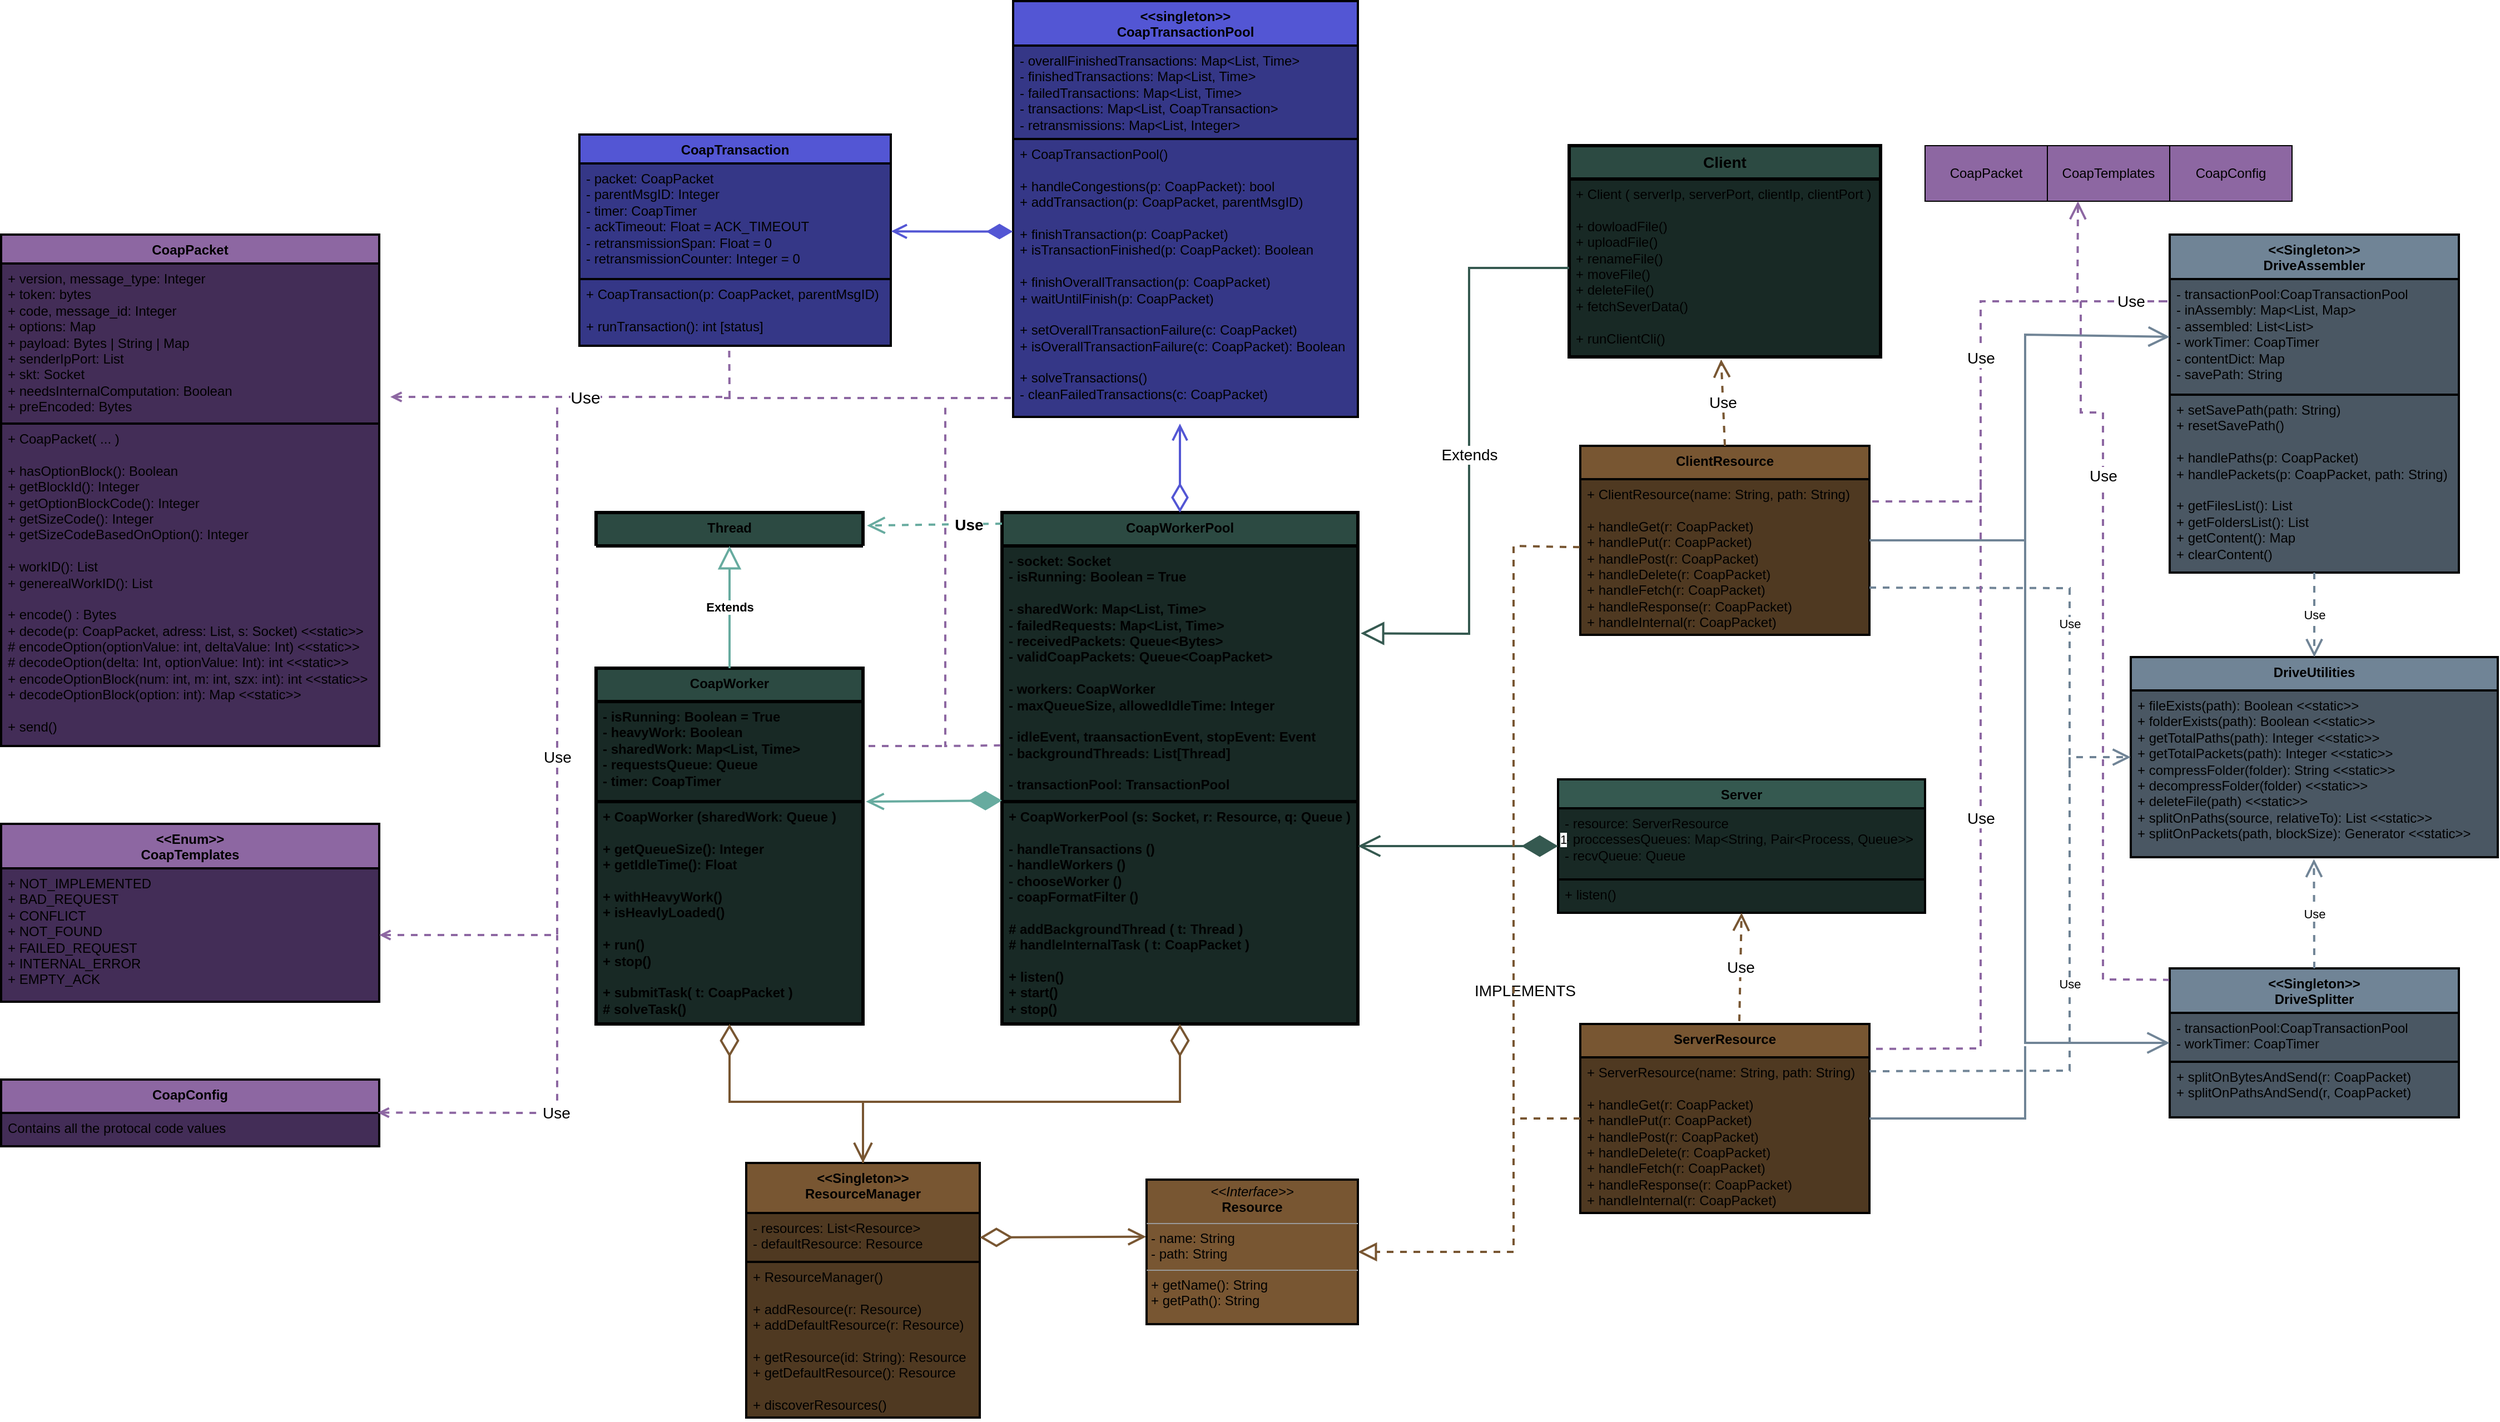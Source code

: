 <mxfile version="22.1.18" type="device">
  <diagram name="Page-1" id="2YBvvXClWsGukQMizWep">
    <mxGraphModel dx="2475" dy="1424" grid="0" gridSize="10" guides="1" tooltips="1" connect="1" arrows="1" fold="1" page="0" pageScale="1" pageWidth="850" pageHeight="1100" math="0" shadow="0">
      <root>
        <mxCell id="0" />
        <mxCell id="1" parent="0" />
        <mxCell id="PeRiEi2MZdtG_Jacx_HJ-1" value="CoapWorkerPool" style="swimlane;fontStyle=1;align=center;verticalAlign=top;childLayout=stackLayout;horizontal=1;startSize=30;horizontalStack=0;resizeParent=1;resizeParentMax=0;resizeLast=0;collapsible=1;marginBottom=0;whiteSpace=wrap;html=1;fillColor=#2C4A42;strokeWidth=3;" parent="1" vertex="1">
          <mxGeometry x="560" y="350" width="320" height="460" as="geometry">
            <mxRectangle x="170" y="350" width="140" height="30" as="alternateBounds" />
          </mxGeometry>
        </mxCell>
        <mxCell id="PeRiEi2MZdtG_Jacx_HJ-2" value="&lt;b&gt;- socket: Socket&lt;br&gt;- isRunning: Boolean = True&lt;br&gt;&lt;br&gt;- sharedWork: Map&amp;lt;List, Time&amp;gt;&lt;br&gt;- failedRequests: Map&amp;lt;List, Time&amp;gt;&lt;br&gt;- receivedPackets: Queue&amp;lt;Bytes&amp;gt;&lt;br&gt;- validCoapPackets: Queue&amp;lt;CoapPacket&amp;gt;&lt;br&gt;&lt;br&gt;- workers: CoapWorker&lt;br&gt;- maxQueueSize, allowedIdleTime: Integer&lt;br&gt;&lt;br&gt;- idleEvent, traansactionEvent, stopEvent: Event&lt;br&gt;- backgroundThreads: List[Thread]&lt;br&gt;&lt;br&gt;- transactionPool: TransactionPool&lt;/b&gt;" style="text;strokeColor=default;fillColor=#182925;align=left;verticalAlign=top;spacingLeft=4;spacingRight=4;overflow=hidden;rotatable=0;points=[[0,0.5],[1,0.5]];portConstraint=eastwest;whiteSpace=wrap;html=1;strokeWidth=3;" parent="PeRiEi2MZdtG_Jacx_HJ-1" vertex="1">
          <mxGeometry y="30" width="320" height="230" as="geometry" />
        </mxCell>
        <mxCell id="PeRiEi2MZdtG_Jacx_HJ-3" value="" style="line;strokeWidth=1;fillColor=none;align=left;verticalAlign=middle;spacingTop=-1;spacingLeft=3;spacingRight=3;rotatable=0;labelPosition=right;points=[];portConstraint=eastwest;strokeColor=inherit;" parent="PeRiEi2MZdtG_Jacx_HJ-1" vertex="1">
          <mxGeometry y="260" width="320" as="geometry" />
        </mxCell>
        <mxCell id="PeRiEi2MZdtG_Jacx_HJ-4" value="&lt;b&gt;+ CoapWorkerPool (s: Socket, r: Resource, q: Queue )&lt;br&gt;&lt;br&gt;- handleTransactions ()&lt;br&gt;- handleWorkers ()&lt;br&gt;- chooseWorker ()&lt;br&gt;- coapFormatFilter ()&lt;br&gt;&lt;br&gt;# addBackgroundThread ( t: Thread )&lt;br&gt;# handleInternalTask ( t: CoapPacket )&lt;br&gt;&lt;br&gt;+ listen()&lt;br&gt;+ start()&lt;br&gt;+ stop()&lt;/b&gt;" style="text;strokeColor=default;fillColor=#182925;align=left;verticalAlign=top;spacingLeft=4;spacingRight=4;overflow=hidden;rotatable=0;points=[[0,0.5],[1,0.5]];portConstraint=eastwest;whiteSpace=wrap;html=1;strokeWidth=3;" parent="PeRiEi2MZdtG_Jacx_HJ-1" vertex="1">
          <mxGeometry y="260" width="320" height="200" as="geometry" />
        </mxCell>
        <mxCell id="PeRiEi2MZdtG_Jacx_HJ-5" value="CoapWorker" style="swimlane;fontStyle=1;align=center;verticalAlign=top;childLayout=stackLayout;horizontal=1;startSize=30;horizontalStack=0;resizeParent=1;resizeParentMax=0;resizeLast=0;collapsible=1;marginBottom=0;whiteSpace=wrap;html=1;fillColor=#2C4A42;strokeWidth=3;" parent="1" vertex="1">
          <mxGeometry x="195" y="490" width="240" height="320" as="geometry">
            <mxRectangle x="170" y="350" width="140" height="30" as="alternateBounds" />
          </mxGeometry>
        </mxCell>
        <mxCell id="PeRiEi2MZdtG_Jacx_HJ-6" value="&lt;b&gt;- isRunning: Boolean = True&lt;br&gt;- heavyWork: Boolean&lt;br&gt;- sharedWork: Map&amp;lt;List, Time&amp;gt;&lt;br&gt;- requestsQueue: Queue&lt;br&gt;- timer: CoapTimer&lt;br&gt;&lt;/b&gt;" style="text;strokeColor=default;fillColor=#182925;align=left;verticalAlign=top;spacingLeft=4;spacingRight=4;overflow=hidden;rotatable=0;points=[[0,0.5],[1,0.5]];portConstraint=eastwest;whiteSpace=wrap;html=1;strokeWidth=3;" parent="PeRiEi2MZdtG_Jacx_HJ-5" vertex="1">
          <mxGeometry y="30" width="240" height="90" as="geometry" />
        </mxCell>
        <mxCell id="PeRiEi2MZdtG_Jacx_HJ-7" value="" style="line;strokeWidth=1;fillColor=none;align=left;verticalAlign=middle;spacingTop=-1;spacingLeft=3;spacingRight=3;rotatable=0;labelPosition=right;points=[];portConstraint=eastwest;strokeColor=inherit;" parent="PeRiEi2MZdtG_Jacx_HJ-5" vertex="1">
          <mxGeometry y="120" width="240" as="geometry" />
        </mxCell>
        <mxCell id="PeRiEi2MZdtG_Jacx_HJ-8" value="&lt;b&gt;+ CoapWorker (sharedWork: Queue )&lt;br&gt;&lt;br&gt;+ getQueueSize(): Integer&lt;br&gt;+ getIdleTime(): Float&lt;br&gt;&lt;br&gt;+ withHeavyWork()&lt;br&gt;+ isHeavlyLoaded()&lt;br&gt;&lt;br&gt;+ run()&lt;br&gt;+ stop()&lt;br&gt;&lt;br&gt;+ submitTask( t: CoapPacket )&lt;br&gt;# solveTask()&lt;br&gt;&lt;/b&gt;" style="text;strokeColor=default;fillColor=#182925;align=left;verticalAlign=top;spacingLeft=4;spacingRight=4;overflow=hidden;rotatable=0;points=[[0,0.5],[1,0.5]];portConstraint=eastwest;whiteSpace=wrap;html=1;strokeWidth=3;" parent="PeRiEi2MZdtG_Jacx_HJ-5" vertex="1">
          <mxGeometry y="120" width="240" height="200" as="geometry" />
        </mxCell>
        <mxCell id="PeRiEi2MZdtG_Jacx_HJ-10" value="Thread" style="swimlane;fontStyle=1;align=center;verticalAlign=top;childLayout=stackLayout;horizontal=1;startSize=30;horizontalStack=0;resizeParent=1;resizeParentMax=0;resizeLast=0;collapsible=1;marginBottom=0;whiteSpace=wrap;html=1;fillColor=#2C4A42;strokeWidth=3;" parent="1" vertex="1">
          <mxGeometry x="195" y="350" width="240" height="30" as="geometry">
            <mxRectangle x="170" y="350" width="140" height="30" as="alternateBounds" />
          </mxGeometry>
        </mxCell>
        <mxCell id="PeRiEi2MZdtG_Jacx_HJ-12" value="" style="line;strokeWidth=1;fillColor=none;align=left;verticalAlign=middle;spacingTop=-1;spacingLeft=3;spacingRight=3;rotatable=0;labelPosition=right;points=[];portConstraint=eastwest;strokeColor=inherit;" parent="PeRiEi2MZdtG_Jacx_HJ-10" vertex="1">
          <mxGeometry y="30" width="240" as="geometry" />
        </mxCell>
        <mxCell id="PeRiEi2MZdtG_Jacx_HJ-14" value="&lt;b&gt;Extends&lt;/b&gt;" style="endArrow=block;endSize=16;endFill=0;html=1;rounded=0;entryX=0.5;entryY=1;entryDx=0;entryDy=0;exitX=0.5;exitY=0;exitDx=0;exitDy=0;strokeColor=#67AB9F;strokeWidth=2;" parent="1" source="PeRiEi2MZdtG_Jacx_HJ-5" target="PeRiEi2MZdtG_Jacx_HJ-10" edge="1">
          <mxGeometry width="160" relative="1" as="geometry">
            <mxPoint x="540" y="480" as="sourcePoint" />
            <mxPoint x="700" y="480" as="targetPoint" />
          </mxGeometry>
        </mxCell>
        <mxCell id="PeRiEi2MZdtG_Jacx_HJ-15" value="&lt;b&gt;&lt;font style=&quot;font-size: 14px;&quot;&gt;Use&lt;/font&gt;&lt;/b&gt;" style="endArrow=open;endSize=12;dashed=1;html=1;rounded=0;strokeColor=#67AB9F;strokeWidth=2;entryX=1.015;entryY=0.39;entryDx=0;entryDy=0;entryPerimeter=0;" parent="1" target="PeRiEi2MZdtG_Jacx_HJ-10" edge="1">
          <mxGeometry x="-0.505" y="1" width="160" relative="1" as="geometry">
            <mxPoint x="560" y="360" as="sourcePoint" />
            <mxPoint x="470" y="370" as="targetPoint" />
            <mxPoint as="offset" />
          </mxGeometry>
        </mxCell>
        <mxCell id="PeRiEi2MZdtG_Jacx_HJ-18" value="&amp;lt;&amp;lt;Singleton&amp;gt;&amp;gt;&lt;br&gt;ResourceManager" style="swimlane;fontStyle=1;align=center;verticalAlign=top;childLayout=stackLayout;horizontal=1;startSize=45;horizontalStack=0;resizeParent=1;resizeParentMax=0;resizeLast=0;collapsible=1;marginBottom=0;whiteSpace=wrap;html=1;fillColor=#785632;strokeWidth=2;" parent="1" vertex="1">
          <mxGeometry x="330" y="935" width="210" height="229" as="geometry" />
        </mxCell>
        <mxCell id="PeRiEi2MZdtG_Jacx_HJ-19" value="- resources: List&amp;lt;Resource&amp;gt;&lt;br&gt;- defaultResource: Resource" style="text;strokeColor=default;fillColor=#4F3921;align=left;verticalAlign=top;spacingLeft=4;spacingRight=4;overflow=hidden;rotatable=0;points=[[0,0.5],[1,0.5]];portConstraint=eastwest;whiteSpace=wrap;html=1;strokeWidth=2;" parent="PeRiEi2MZdtG_Jacx_HJ-18" vertex="1">
          <mxGeometry y="45" width="210" height="44" as="geometry" />
        </mxCell>
        <mxCell id="PeRiEi2MZdtG_Jacx_HJ-20" value="" style="line;strokeWidth=1;fillColor=none;align=left;verticalAlign=middle;spacingTop=-1;spacingLeft=3;spacingRight=3;rotatable=0;labelPosition=right;points=[];portConstraint=eastwest;strokeColor=inherit;" parent="PeRiEi2MZdtG_Jacx_HJ-18" vertex="1">
          <mxGeometry y="89" width="210" as="geometry" />
        </mxCell>
        <mxCell id="PeRiEi2MZdtG_Jacx_HJ-21" value="+ ResourceManager()&lt;br&gt;&lt;br&gt;+ addResource(r: Resource)&lt;br&gt;+ addDefaultResource(r: Resource)&lt;br&gt;&lt;br&gt;+ getResource(id: String): Resource&lt;br&gt;+ getDefaultResource(): Resource&lt;br&gt;&lt;br&gt;+ discoverResources()&lt;br&gt;" style="text;strokeColor=default;fillColor=#4F3921;align=left;verticalAlign=top;spacingLeft=4;spacingRight=4;overflow=hidden;rotatable=0;points=[[0,0.5],[1,0.5]];portConstraint=eastwest;whiteSpace=wrap;html=1;strokeWidth=2;" parent="PeRiEi2MZdtG_Jacx_HJ-18" vertex="1">
          <mxGeometry y="89" width="210" height="140" as="geometry" />
        </mxCell>
        <mxCell id="PeRiEi2MZdtG_Jacx_HJ-23" value="" style="endArrow=diamondThin;endFill=0;endSize=24;html=1;rounded=0;strokeColor=#785632;strokeWidth=2;exitX=-0.002;exitY=0.395;exitDx=0;exitDy=0;entryX=1;entryY=0.5;entryDx=0;entryDy=0;startArrow=open;startFill=0;startSize=12;exitPerimeter=0;" parent="1" source="PeRiEi2MZdtG_Jacx_HJ-69" target="PeRiEi2MZdtG_Jacx_HJ-19" edge="1">
          <mxGeometry width="160" relative="1" as="geometry">
            <mxPoint x="740" y="1002" as="sourcePoint" />
            <mxPoint x="430" y="1070" as="targetPoint" />
          </mxGeometry>
        </mxCell>
        <mxCell id="PeRiEi2MZdtG_Jacx_HJ-25" value="" style="endArrow=diamondThin;endFill=0;endSize=24;html=1;rounded=0;entryX=0.5;entryY=1;entryDx=0;entryDy=0;exitX=0.5;exitY=0;exitDx=0;exitDy=0;strokeColor=#785632;strokeWidth=2;" parent="1" source="PeRiEi2MZdtG_Jacx_HJ-18" target="PeRiEi2MZdtG_Jacx_HJ-5" edge="1">
          <mxGeometry width="160" relative="1" as="geometry">
            <mxPoint x="445" y="1085" as="sourcePoint" />
            <mxPoint x="610" y="1085" as="targetPoint" />
            <Array as="points">
              <mxPoint x="435" y="880" />
              <mxPoint x="315" y="880" />
            </Array>
          </mxGeometry>
        </mxCell>
        <mxCell id="PeRiEi2MZdtG_Jacx_HJ-26" value="" style="endArrow=diamondThin;endFill=0;endSize=24;html=1;rounded=0;entryX=0.5;entryY=1;entryDx=0;entryDy=0;exitX=0.5;exitY=0;exitDx=0;exitDy=0;strokeColor=#785632;strokeWidth=2;startArrow=open;startFill=0;startSize=14;" parent="1" source="PeRiEi2MZdtG_Jacx_HJ-18" target="PeRiEi2MZdtG_Jacx_HJ-1" edge="1">
          <mxGeometry width="160" relative="1" as="geometry">
            <mxPoint x="340" y="980" as="sourcePoint" />
            <mxPoint x="750" y="810" as="targetPoint" />
            <Array as="points">
              <mxPoint x="435" y="880" />
              <mxPoint x="720" y="880" />
            </Array>
          </mxGeometry>
        </mxCell>
        <mxCell id="PeRiEi2MZdtG_Jacx_HJ-16" value="" style="endArrow=diamondThin;endFill=1;endSize=24;html=1;rounded=0;strokeColor=#67AB9F;strokeWidth=2;entryX=0;entryY=-0.005;entryDx=0;entryDy=0;entryPerimeter=0;startArrow=open;startFill=0;targetPerimeterSpacing=1;sourcePerimeterSpacing=2;startSize=12;exitX=1.011;exitY=0;exitDx=0;exitDy=0;exitPerimeter=0;" parent="1" source="PeRiEi2MZdtG_Jacx_HJ-8" target="PeRiEi2MZdtG_Jacx_HJ-4" edge="1">
          <mxGeometry width="160" relative="1" as="geometry">
            <mxPoint x="440" y="610" as="sourcePoint" />
            <mxPoint x="620" y="600" as="targetPoint" />
          </mxGeometry>
        </mxCell>
        <mxCell id="PeRiEi2MZdtG_Jacx_HJ-34" value="CoapTransaction" style="swimlane;fontStyle=1;align=center;verticalAlign=top;childLayout=stackLayout;horizontal=1;startSize=26;horizontalStack=0;resizeParent=1;resizeParentMax=0;resizeLast=0;collapsible=1;marginBottom=0;whiteSpace=wrap;html=1;fillColor=#5356D4;strokeWidth=2;" parent="1" vertex="1">
          <mxGeometry x="180" y="10" width="280" height="190" as="geometry" />
        </mxCell>
        <mxCell id="PeRiEi2MZdtG_Jacx_HJ-35" value="- packet: CoapPacket&lt;br&gt;- parentMsgID: Integer&lt;br&gt;- timer: CoapTimer&lt;br&gt;- ackTimeout: Float = ACK_TIMEOUT&lt;br&gt;- retransmissionSpan: Float = 0&lt;br&gt;- retransmissionCounter: Integer = 0" style="text;strokeColor=default;fillColor=#353787;align=left;verticalAlign=top;spacingLeft=4;spacingRight=4;overflow=hidden;rotatable=0;points=[[0,0.5],[1,0.5]];portConstraint=eastwest;whiteSpace=wrap;html=1;strokeWidth=2;" parent="PeRiEi2MZdtG_Jacx_HJ-34" vertex="1">
          <mxGeometry y="26" width="280" height="104" as="geometry" />
        </mxCell>
        <mxCell id="PeRiEi2MZdtG_Jacx_HJ-36" value="" style="line;strokeWidth=1;fillColor=none;align=left;verticalAlign=middle;spacingTop=-1;spacingLeft=3;spacingRight=3;rotatable=0;labelPosition=right;points=[];portConstraint=eastwest;strokeColor=inherit;" parent="PeRiEi2MZdtG_Jacx_HJ-34" vertex="1">
          <mxGeometry y="130" width="280" as="geometry" />
        </mxCell>
        <mxCell id="PeRiEi2MZdtG_Jacx_HJ-37" value="+ CoapTransaction(p: CoapPacket, parentMsgID)&lt;br&gt;&lt;br&gt;+ runTransaction(): int [status]" style="text;strokeColor=default;fillColor=#353787;align=left;verticalAlign=top;spacingLeft=4;spacingRight=4;overflow=hidden;rotatable=0;points=[[0,0.5],[1,0.5]];portConstraint=eastwest;whiteSpace=wrap;html=1;strokeWidth=2;" parent="PeRiEi2MZdtG_Jacx_HJ-34" vertex="1">
          <mxGeometry y="130" width="280" height="60" as="geometry" />
        </mxCell>
        <mxCell id="PeRiEi2MZdtG_Jacx_HJ-38" value="&amp;lt;&amp;lt;singleton&amp;gt;&amp;gt;&lt;br&gt;CoapTransactionPool" style="swimlane;fontStyle=1;align=center;verticalAlign=top;childLayout=stackLayout;horizontal=1;startSize=40;horizontalStack=0;resizeParent=1;resizeParentMax=0;resizeLast=0;collapsible=1;marginBottom=0;whiteSpace=wrap;html=1;fillColor=#5356D4;strokeWidth=2;" parent="1" vertex="1">
          <mxGeometry x="570" y="-110" width="310" height="374" as="geometry" />
        </mxCell>
        <mxCell id="PeRiEi2MZdtG_Jacx_HJ-39" value="- overallFinishedTransactions: Map&amp;lt;List, Time&amp;gt;&lt;br&gt;- finishedTransactions: Map&amp;lt;List, Time&amp;gt;&lt;br&gt;- failedTransactions: Map&amp;lt;List, Time&amp;gt;&lt;br&gt;- transactions: Map&amp;lt;List, CoapTransaction&amp;gt;&lt;br&gt;- retransmissions: Map&amp;lt;List, Integer&amp;gt;" style="text;strokeColor=default;fillColor=#353787;align=left;verticalAlign=top;spacingLeft=4;spacingRight=4;overflow=hidden;rotatable=0;points=[[0,0.5],[1,0.5]];portConstraint=eastwest;whiteSpace=wrap;html=1;strokeWidth=2;" parent="PeRiEi2MZdtG_Jacx_HJ-38" vertex="1">
          <mxGeometry y="40" width="310" height="84" as="geometry" />
        </mxCell>
        <mxCell id="PeRiEi2MZdtG_Jacx_HJ-40" value="" style="line;strokeWidth=1;fillColor=none;align=left;verticalAlign=middle;spacingTop=-1;spacingLeft=3;spacingRight=3;rotatable=0;labelPosition=right;points=[];portConstraint=eastwest;strokeColor=inherit;" parent="PeRiEi2MZdtG_Jacx_HJ-38" vertex="1">
          <mxGeometry y="124" width="310" as="geometry" />
        </mxCell>
        <mxCell id="PeRiEi2MZdtG_Jacx_HJ-41" value="+ CoapTransactionPool()&lt;br&gt;&lt;br&gt;+ handleCongestions(p: CoapPacket): bool&lt;br&gt;+ addTransaction(p: CoapPacket, parentMsgID)&lt;br&gt;&lt;br&gt;+ finishTransaction(p: CoapPacket)&lt;br&gt;+ isTransactionFinished(p: CoapPacket): Boolean&lt;br&gt;&lt;br&gt;+ finishOverallTransaction(p: CoapPacket)&lt;br&gt;+ waitUntilFinish(p: CoapPacket)&lt;br&gt;&lt;br&gt;+ setOverallTransactionFailure(c: CoapPacket)&lt;br&gt;+ isOverallTransactionFailure(c: CoapPacket): Boolean&lt;br&gt;&lt;br&gt;+ solveTransactions()&lt;br&gt;- cleanFailedTransactions(c: CoapPacket)" style="text;strokeColor=default;fillColor=#353787;align=left;verticalAlign=top;spacingLeft=4;spacingRight=4;overflow=hidden;rotatable=0;points=[[0,0.5],[1,0.5]];portConstraint=eastwest;whiteSpace=wrap;html=1;strokeWidth=2;" parent="PeRiEi2MZdtG_Jacx_HJ-38" vertex="1">
          <mxGeometry y="124" width="310" height="250" as="geometry" />
        </mxCell>
        <mxCell id="PeRiEi2MZdtG_Jacx_HJ-42" value="" style="endArrow=open;html=1;endSize=10;startArrow=diamondThin;startSize=18;startFill=1;edgeStyle=orthogonalEdgeStyle;align=left;verticalAlign=bottom;rounded=0;exitX=-0.001;exitY=0.333;exitDx=0;exitDy=0;exitPerimeter=0;strokeColor=#5356D4;strokeWidth=2;entryX=1.001;entryY=0.587;entryDx=0;entryDy=0;entryPerimeter=0;" parent="1" source="PeRiEi2MZdtG_Jacx_HJ-41" target="PeRiEi2MZdtG_Jacx_HJ-35" edge="1">
          <mxGeometry x="-1" y="3" relative="1" as="geometry">
            <mxPoint x="470" y="170" as="sourcePoint" />
            <mxPoint x="460" y="83" as="targetPoint" />
          </mxGeometry>
        </mxCell>
        <mxCell id="PeRiEi2MZdtG_Jacx_HJ-43" value="" style="endArrow=open;html=1;endSize=11;startArrow=diamondThin;startSize=21;startFill=0;edgeStyle=orthogonalEdgeStyle;align=left;verticalAlign=bottom;rounded=0;exitX=0.5;exitY=0;exitDx=0;exitDy=0;strokeColor=#5356D4;strokeWidth=2;" parent="1" source="PeRiEi2MZdtG_Jacx_HJ-1" edge="1">
          <mxGeometry x="-1" y="3" relative="1" as="geometry">
            <mxPoint x="580" y="93" as="sourcePoint" />
            <mxPoint x="720" y="270" as="targetPoint" />
          </mxGeometry>
        </mxCell>
        <mxCell id="PeRiEi2MZdtG_Jacx_HJ-44" value="CoapPacket" style="swimlane;fontStyle=1;align=center;verticalAlign=top;childLayout=stackLayout;horizontal=1;startSize=26;horizontalStack=0;resizeParent=1;resizeParentMax=0;resizeLast=0;collapsible=1;marginBottom=0;whiteSpace=wrap;html=1;fillColor=#8D67A2;strokeWidth=2;" parent="1" vertex="1">
          <mxGeometry x="-340" y="100" width="340" height="460" as="geometry" />
        </mxCell>
        <mxCell id="PeRiEi2MZdtG_Jacx_HJ-45" value="+ version,&amp;nbsp;message_type: Integer&lt;br&gt;+ token: bytes&lt;br&gt;+ code, message_id: Integer&lt;br&gt;+ options: Map&lt;br&gt;+ payload: Bytes | String | Map&lt;br&gt;+ senderIpPort: List&lt;br&gt;+ skt: Socket&lt;br&gt;+ needsInternalComputation: Boolean&lt;br&gt;+ preEncoded: Bytes" style="text;strokeColor=default;fillColor=#432D57;align=left;verticalAlign=top;spacingLeft=4;spacingRight=4;overflow=hidden;rotatable=0;points=[[0,0.5],[1,0.5]];portConstraint=eastwest;whiteSpace=wrap;html=1;strokeWidth=2;" parent="PeRiEi2MZdtG_Jacx_HJ-44" vertex="1">
          <mxGeometry y="26" width="340" height="144" as="geometry" />
        </mxCell>
        <mxCell id="PeRiEi2MZdtG_Jacx_HJ-47" value="+ CoapPacket( ... )&lt;br&gt;&lt;br&gt;+ hasOptionBlock(): Boolean&lt;br&gt;+ getBlockId(): Integer&lt;br&gt;+ getOptionBlockCode(): Integer&lt;br&gt;+ getSizeCode(): Integer&lt;br&gt;+ getSizeCodeBasedOnOption(): Integer&lt;br&gt;&lt;br&gt;+ workID(): List&lt;br&gt;+ generealWorkID(): List&lt;br&gt;&lt;br&gt;+ encode() : Bytes&lt;br&gt;+ decode(p: CoapPacket, adress: List, s: Socket) &amp;lt;&amp;lt;static&amp;gt;&amp;gt;&lt;br&gt;# encodeOption(optionValue: int, deltaValue: Int) &amp;lt;&amp;lt;static&amp;gt;&amp;gt;&lt;br&gt;# decodeOption(delta: Int, optionValue: Int): int &amp;lt;&amp;lt;static&amp;gt;&amp;gt;&lt;br&gt;+ encodeOptionBlock(num: int, m: int, szx: int): int &amp;lt;&amp;lt;static&amp;gt;&amp;gt;&lt;br&gt;+ decodeOptionBlock(option: int): Map &amp;lt;&amp;lt;static&amp;gt;&amp;gt;&lt;br&gt;&lt;br&gt;+ send()" style="text;strokeColor=default;fillColor=#432D57;align=left;verticalAlign=top;spacingLeft=4;spacingRight=4;overflow=hidden;rotatable=0;points=[[0,0.5],[1,0.5]];portConstraint=eastwest;whiteSpace=wrap;html=1;strokeWidth=2;" parent="PeRiEi2MZdtG_Jacx_HJ-44" vertex="1">
          <mxGeometry y="170" width="340" height="290" as="geometry" />
        </mxCell>
        <mxCell id="PeRiEi2MZdtG_Jacx_HJ-46" value="" style="line;strokeWidth=1;fillColor=none;align=left;verticalAlign=middle;spacingTop=-1;spacingLeft=3;spacingRight=3;rotatable=0;labelPosition=right;points=[];portConstraint=eastwest;strokeColor=inherit;" parent="PeRiEi2MZdtG_Jacx_HJ-44" vertex="1">
          <mxGeometry y="460" width="340" as="geometry" />
        </mxCell>
        <mxCell id="PeRiEi2MZdtG_Jacx_HJ-48" value="&amp;lt;&amp;lt;Enum&amp;gt;&amp;gt;&lt;br&gt;CoapTemplates" style="swimlane;fontStyle=1;align=center;verticalAlign=top;childLayout=stackLayout;horizontal=1;startSize=40;horizontalStack=0;resizeParent=1;resizeParentMax=0;resizeLast=0;collapsible=1;marginBottom=0;whiteSpace=wrap;html=1;fillColor=#8D67A2;strokeWidth=2;" parent="1" vertex="1">
          <mxGeometry x="-340" y="630" width="340" height="160" as="geometry" />
        </mxCell>
        <mxCell id="PeRiEi2MZdtG_Jacx_HJ-49" value="+ NOT_IMPLEMENTED&lt;br&gt;+ BAD_REQUEST&lt;br&gt;+ CONFLICT&lt;br&gt;+ NOT_FOUND&lt;br&gt;+ FAILED_REQUEST&lt;br&gt;+ INTERNAL_ERROR&lt;br&gt;+ EMPTY_ACK&lt;br&gt;" style="text;strokeColor=default;fillColor=#432D57;align=left;verticalAlign=top;spacingLeft=4;spacingRight=4;overflow=hidden;rotatable=0;points=[[0,0.5],[1,0.5]];portConstraint=eastwest;whiteSpace=wrap;html=1;strokeWidth=2;" parent="PeRiEi2MZdtG_Jacx_HJ-48" vertex="1">
          <mxGeometry y="40" width="340" height="120" as="geometry" />
        </mxCell>
        <mxCell id="PeRiEi2MZdtG_Jacx_HJ-51" value="" style="line;strokeWidth=1;fillColor=none;align=left;verticalAlign=middle;spacingTop=-1;spacingLeft=3;spacingRight=3;rotatable=0;labelPosition=right;points=[];portConstraint=eastwest;strokeColor=inherit;" parent="PeRiEi2MZdtG_Jacx_HJ-48" vertex="1">
          <mxGeometry y="160" width="340" as="geometry" />
        </mxCell>
        <mxCell id="PeRiEi2MZdtG_Jacx_HJ-52" value="CoapConfig" style="swimlane;fontStyle=1;align=center;verticalAlign=top;childLayout=stackLayout;horizontal=1;startSize=30;horizontalStack=0;resizeParent=1;resizeParentMax=0;resizeLast=0;collapsible=1;marginBottom=0;whiteSpace=wrap;html=1;fillColor=#8D67A2;strokeWidth=2;" parent="1" vertex="1">
          <mxGeometry x="-340" y="860" width="340" height="60" as="geometry" />
        </mxCell>
        <mxCell id="PeRiEi2MZdtG_Jacx_HJ-53" value="Contains all the protocal code values" style="text;strokeColor=default;fillColor=#432D57;align=left;verticalAlign=top;spacingLeft=4;spacingRight=4;overflow=hidden;rotatable=0;points=[[0,0.5],[1,0.5]];portConstraint=eastwest;whiteSpace=wrap;html=1;strokeWidth=2;" parent="PeRiEi2MZdtG_Jacx_HJ-52" vertex="1">
          <mxGeometry y="30" width="340" height="30" as="geometry" />
        </mxCell>
        <mxCell id="PeRiEi2MZdtG_Jacx_HJ-54" value="" style="line;strokeWidth=1;fillColor=none;align=left;verticalAlign=middle;spacingTop=-1;spacingLeft=3;spacingRight=3;rotatable=0;labelPosition=right;points=[];portConstraint=eastwest;strokeColor=inherit;" parent="PeRiEi2MZdtG_Jacx_HJ-52" vertex="1">
          <mxGeometry y="60" width="340" as="geometry" />
        </mxCell>
        <mxCell id="PeRiEi2MZdtG_Jacx_HJ-55" value="" style="endArrow=none;endSize=12;dashed=1;html=1;rounded=0;entryX=-0.004;entryY=0.932;entryDx=0;entryDy=0;entryPerimeter=0;strokeWidth=2;strokeColor=#8D67A2;startArrow=none;startFill=0;endFill=0;" parent="1" target="PeRiEi2MZdtG_Jacx_HJ-41" edge="1">
          <mxGeometry width="160" relative="1" as="geometry">
            <mxPoint x="310" y="247" as="sourcePoint" />
            <mxPoint x="440" y="410" as="targetPoint" />
          </mxGeometry>
        </mxCell>
        <mxCell id="PeRiEi2MZdtG_Jacx_HJ-56" value="&lt;font style=&quot;font-size: 15px;&quot;&gt;Use&lt;/font&gt;" style="endArrow=none;endSize=12;dashed=1;html=1;rounded=0;entryX=0.481;entryY=1.012;entryDx=0;entryDy=0;entryPerimeter=0;strokeWidth=2;strokeColor=#8D67A2;endFill=0;startArrow=open;startFill=0;" parent="1" target="PeRiEi2MZdtG_Jacx_HJ-37" edge="1">
          <mxGeometry width="160" relative="1" as="geometry">
            <mxPoint x="10" y="246" as="sourcePoint" />
            <mxPoint x="579" y="257" as="targetPoint" />
            <Array as="points">
              <mxPoint x="315" y="246" />
            </Array>
          </mxGeometry>
        </mxCell>
        <mxCell id="PeRiEi2MZdtG_Jacx_HJ-57" value="&lt;font style=&quot;font-size: 14px;&quot;&gt;Use&lt;/font&gt;" style="endArrow=none;endSize=12;dashed=1;html=1;rounded=0;exitX=1;exitY=0.5;exitDx=0;exitDy=0;strokeWidth=2;strokeColor=#8D67A2;endFill=0;startArrow=open;startFill=0;" parent="1" source="PeRiEi2MZdtG_Jacx_HJ-49" edge="1">
          <mxGeometry width="160" relative="1" as="geometry">
            <mxPoint x="23" y="266" as="sourcePoint" />
            <mxPoint x="160" y="250" as="targetPoint" />
            <Array as="points">
              <mxPoint x="160" y="730" />
            </Array>
          </mxGeometry>
        </mxCell>
        <mxCell id="PeRiEi2MZdtG_Jacx_HJ-58" value="&lt;font style=&quot;font-size: 14px;&quot;&gt;Use&lt;/font&gt;" style="endArrow=none;endSize=12;dashed=1;html=1;rounded=0;exitX=0.996;exitY=-0.008;exitDx=0;exitDy=0;strokeWidth=2;strokeColor=#8D67A2;endFill=0;exitPerimeter=0;startArrow=open;startFill=0;" parent="1" source="PeRiEi2MZdtG_Jacx_HJ-53" edge="1">
          <mxGeometry width="160" relative="1" as="geometry">
            <mxPoint x="10" y="740" as="sourcePoint" />
            <mxPoint x="160" y="730" as="targetPoint" />
            <Array as="points">
              <mxPoint x="160" y="890" />
            </Array>
          </mxGeometry>
        </mxCell>
        <mxCell id="PeRiEi2MZdtG_Jacx_HJ-59" value="" style="endArrow=none;endSize=12;dashed=1;html=1;rounded=0;entryX=-0.004;entryY=0.932;entryDx=0;entryDy=0;entryPerimeter=0;strokeWidth=2;strokeColor=#8D67A2;startArrow=none;startFill=0;endFill=0;exitX=-0.004;exitY=0.78;exitDx=0;exitDy=0;exitPerimeter=0;" parent="1" source="PeRiEi2MZdtG_Jacx_HJ-2" edge="1">
          <mxGeometry width="160" relative="1" as="geometry">
            <mxPoint x="509" y="570" as="sourcePoint" />
            <mxPoint x="509" y="250" as="targetPoint" />
            <Array as="points">
              <mxPoint x="509" y="560" />
            </Array>
          </mxGeometry>
        </mxCell>
        <mxCell id="PeRiEi2MZdtG_Jacx_HJ-60" value="" style="endArrow=none;endSize=12;dashed=1;html=1;rounded=0;strokeWidth=2;strokeColor=#8D67A2;startArrow=none;startFill=0;endFill=0;" parent="1" edge="1">
          <mxGeometry width="160" relative="1" as="geometry">
            <mxPoint x="440" y="560" as="sourcePoint" />
            <mxPoint x="510" y="560" as="targetPoint" />
            <Array as="points">
              <mxPoint x="510" y="560" />
            </Array>
          </mxGeometry>
        </mxCell>
        <mxCell id="PeRiEi2MZdtG_Jacx_HJ-61" value="&lt;font style=&quot;font-size: 14px;&quot;&gt;Client&lt;/font&gt;" style="swimlane;fontStyle=1;align=center;verticalAlign=top;childLayout=stackLayout;horizontal=1;startSize=30;horizontalStack=0;resizeParent=1;resizeParentMax=0;resizeLast=0;collapsible=1;marginBottom=0;whiteSpace=wrap;html=1;fillColor=#2C4A42;strokeWidth=3;" parent="1" vertex="1">
          <mxGeometry x="1070" y="20" width="280" height="190" as="geometry">
            <mxRectangle x="170" y="350" width="140" height="30" as="alternateBounds" />
          </mxGeometry>
        </mxCell>
        <mxCell id="PeRiEi2MZdtG_Jacx_HJ-63" value="" style="line;strokeWidth=1;fillColor=none;align=left;verticalAlign=middle;spacingTop=-1;spacingLeft=3;spacingRight=3;rotatable=0;labelPosition=right;points=[];portConstraint=eastwest;strokeColor=inherit;" parent="PeRiEi2MZdtG_Jacx_HJ-61" vertex="1">
          <mxGeometry y="30" width="280" as="geometry" />
        </mxCell>
        <mxCell id="PeRiEi2MZdtG_Jacx_HJ-64" value="+ Client ( serverIp, serverPort, clientIp, clientPort )&lt;br&gt;&lt;br&gt;+ dowloadFile()&lt;br&gt;+ uploadFile()&lt;br&gt;+ renameFile()&lt;br&gt;+ moveFile()&lt;br&gt;+ deleteFile()&lt;br&gt;+ fetchSeverData()&lt;br&gt;&lt;br&gt;+ runClientCli()" style="text;strokeColor=default;fillColor=#182925;align=left;verticalAlign=top;spacingLeft=4;spacingRight=4;overflow=hidden;rotatable=0;points=[[0,0.5],[1,0.5]];portConstraint=eastwest;whiteSpace=wrap;html=1;strokeWidth=3;" parent="PeRiEi2MZdtG_Jacx_HJ-61" vertex="1">
          <mxGeometry y="30" width="280" height="160" as="geometry" />
        </mxCell>
        <mxCell id="PeRiEi2MZdtG_Jacx_HJ-65" value="ClientResource" style="swimlane;fontStyle=1;align=center;verticalAlign=top;childLayout=stackLayout;horizontal=1;startSize=30;horizontalStack=0;resizeParent=1;resizeParentMax=0;resizeLast=0;collapsible=1;marginBottom=0;whiteSpace=wrap;html=1;fillColor=#785632;strokeWidth=2;" parent="1" vertex="1">
          <mxGeometry x="1080" y="290" width="260" height="170" as="geometry" />
        </mxCell>
        <mxCell id="PeRiEi2MZdtG_Jacx_HJ-67" value="" style="line;strokeWidth=1;fillColor=none;align=left;verticalAlign=middle;spacingTop=-1;spacingLeft=3;spacingRight=3;rotatable=0;labelPosition=right;points=[];portConstraint=eastwest;strokeColor=inherit;" parent="PeRiEi2MZdtG_Jacx_HJ-65" vertex="1">
          <mxGeometry y="30" width="260" as="geometry" />
        </mxCell>
        <mxCell id="PeRiEi2MZdtG_Jacx_HJ-68" value="+ ClientResource(name: String, path: String)&lt;br&gt;&lt;br&gt;+ handleGet(r: CoapPacket)&lt;br&gt;+ handlePut(r: CoapPacket)&lt;br&gt;+ handlePost(r: CoapPacket)&lt;br&gt;+ handleDelete(r: CoapPacket)&lt;br&gt;+ handleFetch(r: CoapPacket)&lt;br&gt;+ handleResponse(r: CoapPacket)&lt;br&gt;+ handleInternal(r: CoapPacket)" style="text;strokeColor=default;fillColor=#4F3921;align=left;verticalAlign=top;spacingLeft=4;spacingRight=4;overflow=hidden;rotatable=0;points=[[0,0.5],[1,0.5]];portConstraint=eastwest;whiteSpace=wrap;html=1;strokeWidth=2;" parent="PeRiEi2MZdtG_Jacx_HJ-65" vertex="1">
          <mxGeometry y="30" width="260" height="140" as="geometry" />
        </mxCell>
        <mxCell id="PeRiEi2MZdtG_Jacx_HJ-69" value="&lt;p style=&quot;margin:0px;margin-top:4px;text-align:center;&quot;&gt;&lt;i&gt;&amp;lt;&amp;lt;Interface&amp;gt;&amp;gt;&lt;/i&gt;&lt;br&gt;&lt;b&gt;Resource&lt;/b&gt;&lt;/p&gt;&lt;hr size=&quot;1&quot;&gt;&lt;p style=&quot;margin:0px;margin-left:4px;&quot;&gt;- name: String&lt;br&gt;- path: String&lt;/p&gt;&lt;hr size=&quot;1&quot;&gt;&lt;p style=&quot;margin:0px;margin-left:4px;&quot;&gt;+ getName(): String&lt;/p&gt;&lt;p style=&quot;margin:0px;margin-left:4px;&quot;&gt;+ getPath(): String&lt;/p&gt;" style="verticalAlign=top;align=left;overflow=fill;fontSize=12;fontFamily=Helvetica;html=1;whiteSpace=wrap;fillColor=#785632;strokeWidth=2;" parent="1" vertex="1">
          <mxGeometry x="690" y="950" width="190" height="130" as="geometry" />
        </mxCell>
        <mxCell id="PeRiEi2MZdtG_Jacx_HJ-73" value="ServerResource" style="swimlane;fontStyle=1;align=center;verticalAlign=top;childLayout=stackLayout;horizontal=1;startSize=30;horizontalStack=0;resizeParent=1;resizeParentMax=0;resizeLast=0;collapsible=1;marginBottom=0;whiteSpace=wrap;html=1;fillColor=#785632;strokeWidth=2;" parent="1" vertex="1">
          <mxGeometry x="1080" y="810" width="260" height="170" as="geometry" />
        </mxCell>
        <mxCell id="PeRiEi2MZdtG_Jacx_HJ-74" value="" style="line;strokeWidth=1;fillColor=none;align=left;verticalAlign=middle;spacingTop=-1;spacingLeft=3;spacingRight=3;rotatable=0;labelPosition=right;points=[];portConstraint=eastwest;strokeColor=inherit;" parent="PeRiEi2MZdtG_Jacx_HJ-73" vertex="1">
          <mxGeometry y="30" width="260" as="geometry" />
        </mxCell>
        <mxCell id="PeRiEi2MZdtG_Jacx_HJ-75" value="+ ServerResource(name: String, path: String)&lt;br&gt;&lt;br&gt;+ handleGet(r: CoapPacket)&lt;br&gt;+ handlePut(r: CoapPacket)&lt;br&gt;+ handlePost(r: CoapPacket)&lt;br&gt;+ handleDelete(r: CoapPacket)&lt;br&gt;+ handleFetch(r: CoapPacket)&lt;br&gt;+ handleResponse(r: CoapPacket)&lt;br&gt;+ handleInternal(r: CoapPacket)" style="text;strokeColor=default;fillColor=#4F3921;align=left;verticalAlign=top;spacingLeft=4;spacingRight=4;overflow=hidden;rotatable=0;points=[[0,0.5],[1,0.5]];portConstraint=eastwest;whiteSpace=wrap;html=1;strokeWidth=2;" parent="PeRiEi2MZdtG_Jacx_HJ-73" vertex="1">
          <mxGeometry y="30" width="260" height="140" as="geometry" />
        </mxCell>
        <mxCell id="PeRiEi2MZdtG_Jacx_HJ-80" value="Server" style="swimlane;fontStyle=1;align=center;verticalAlign=top;childLayout=stackLayout;horizontal=1;startSize=26;horizontalStack=0;resizeParent=1;resizeParentMax=0;resizeLast=0;collapsible=1;marginBottom=0;whiteSpace=wrap;html=1;fillColor=#355950;strokeWidth=2;" parent="1" vertex="1">
          <mxGeometry x="1060" y="590" width="330" height="120" as="geometry" />
        </mxCell>
        <mxCell id="PeRiEi2MZdtG_Jacx_HJ-81" value="- resource: ServerResource&lt;br&gt;- proccessesQueues: Map&amp;lt;String, Pair&amp;lt;Process, Queue&amp;gt;&amp;gt;&lt;br&gt;- recvQueue: Queue" style="text;strokeColor=default;fillColor=#182925;align=left;verticalAlign=top;spacingLeft=4;spacingRight=4;overflow=hidden;rotatable=0;points=[[0,0.5],[1,0.5]];portConstraint=eastwest;whiteSpace=wrap;html=1;strokeWidth=2;" parent="PeRiEi2MZdtG_Jacx_HJ-80" vertex="1">
          <mxGeometry y="26" width="330" height="64" as="geometry" />
        </mxCell>
        <mxCell id="PeRiEi2MZdtG_Jacx_HJ-82" value="" style="line;strokeWidth=2;fillColor=none;align=left;verticalAlign=middle;spacingTop=-1;spacingLeft=3;spacingRight=3;rotatable=0;labelPosition=right;points=[];portConstraint=eastwest;strokeColor=inherit;" parent="PeRiEi2MZdtG_Jacx_HJ-80" vertex="1">
          <mxGeometry y="90" width="330" as="geometry" />
        </mxCell>
        <mxCell id="PeRiEi2MZdtG_Jacx_HJ-83" value="+ listen()" style="text;strokeColor=default;fillColor=#182925;align=left;verticalAlign=top;spacingLeft=4;spacingRight=4;overflow=hidden;rotatable=0;points=[[0,0.5],[1,0.5]];portConstraint=eastwest;whiteSpace=wrap;html=1;strokeWidth=2;" parent="PeRiEi2MZdtG_Jacx_HJ-80" vertex="1">
          <mxGeometry y="90" width="330" height="30" as="geometry" />
        </mxCell>
        <mxCell id="PeRiEi2MZdtG_Jacx_HJ-84" value="&lt;font style=&quot;font-size: 14px;&quot;&gt;Extends&lt;/font&gt;" style="endArrow=block;endSize=16;endFill=0;html=1;rounded=0;entryX=1.008;entryY=0.342;entryDx=0;entryDy=0;exitX=0;exitY=0.5;exitDx=0;exitDy=0;strokeColor=#355950;strokeWidth=2;entryPerimeter=0;" parent="1" source="PeRiEi2MZdtG_Jacx_HJ-64" target="PeRiEi2MZdtG_Jacx_HJ-2" edge="1">
          <mxGeometry width="160" relative="1" as="geometry">
            <mxPoint x="790" y="600" as="sourcePoint" />
            <mxPoint x="950" y="600" as="targetPoint" />
            <Array as="points">
              <mxPoint x="980" y="130" />
              <mxPoint x="980" y="290" />
              <mxPoint x="980" y="459" />
            </Array>
          </mxGeometry>
        </mxCell>
        <mxCell id="PeRiEi2MZdtG_Jacx_HJ-85" value="1" style="endArrow=open;html=1;endSize=16;startArrow=diamondThin;startSize=27;startFill=1;edgeStyle=orthogonalEdgeStyle;align=left;verticalAlign=bottom;rounded=0;exitX=0;exitY=0.5;exitDx=0;exitDy=0;strokeColor=#355950;strokeWidth=2;" parent="1" source="PeRiEi2MZdtG_Jacx_HJ-80" edge="1">
          <mxGeometry x="-1" y="3" relative="1" as="geometry">
            <mxPoint x="840" y="510" as="sourcePoint" />
            <mxPoint x="880" y="650" as="targetPoint" />
          </mxGeometry>
        </mxCell>
        <mxCell id="PeRiEi2MZdtG_Jacx_HJ-86" value="" style="endArrow=block;dashed=1;endFill=0;endSize=12;html=1;rounded=0;entryX=1;entryY=0.5;entryDx=0;entryDy=0;exitX=0;exitY=0.5;exitDx=0;exitDy=0;strokeColor=#785632;strokeWidth=2;" parent="1" source="PeRiEi2MZdtG_Jacx_HJ-73" target="PeRiEi2MZdtG_Jacx_HJ-69" edge="1">
          <mxGeometry width="160" relative="1" as="geometry">
            <mxPoint x="840" y="670" as="sourcePoint" />
            <mxPoint x="1000" y="670" as="targetPoint" />
            <Array as="points">
              <mxPoint x="1020" y="895" />
              <mxPoint x="1020" y="1015" />
            </Array>
          </mxGeometry>
        </mxCell>
        <mxCell id="PeRiEi2MZdtG_Jacx_HJ-88" value="&lt;font style=&quot;font-size: 14px;&quot;&gt;IMPLEMENTS&lt;/font&gt;" style="edgeLabel;html=1;align=center;verticalAlign=middle;resizable=0;points=[];" parent="PeRiEi2MZdtG_Jacx_HJ-86" vertex="1" connectable="0">
          <mxGeometry x="0.34" y="3" relative="1" as="geometry">
            <mxPoint x="44" y="-238" as="offset" />
          </mxGeometry>
        </mxCell>
        <mxCell id="PeRiEi2MZdtG_Jacx_HJ-87" value="" style="endArrow=none;dashed=1;endFill=0;endSize=12;html=1;rounded=0;exitX=-0.002;exitY=0.437;exitDx=0;exitDy=0;strokeColor=#785632;strokeWidth=2;exitPerimeter=0;" parent="1" source="PeRiEi2MZdtG_Jacx_HJ-68" edge="1">
          <mxGeometry width="160" relative="1" as="geometry">
            <mxPoint x="1200" y="905" as="sourcePoint" />
            <mxPoint x="1020" y="900" as="targetPoint" />
            <Array as="points">
              <mxPoint x="1020" y="380" />
              <mxPoint x="1020" y="630" />
            </Array>
          </mxGeometry>
        </mxCell>
        <mxCell id="PeRiEi2MZdtG_Jacx_HJ-90" value="&lt;font style=&quot;font-size: 14px;&quot;&gt;Use&lt;/font&gt;" style="endArrow=open;endSize=12;dashed=1;html=1;rounded=0;entryX=0.5;entryY=1;entryDx=0;entryDy=0;exitX=0.55;exitY=-0.015;exitDx=0;exitDy=0;exitPerimeter=0;strokeWidth=2;strokeColor=#785632;" parent="1" source="PeRiEi2MZdtG_Jacx_HJ-73" target="PeRiEi2MZdtG_Jacx_HJ-80" edge="1">
          <mxGeometry width="160" relative="1" as="geometry">
            <mxPoint x="1180" y="800" as="sourcePoint" />
            <mxPoint x="1340" y="800" as="targetPoint" />
          </mxGeometry>
        </mxCell>
        <mxCell id="PeRiEi2MZdtG_Jacx_HJ-91" value="&lt;font style=&quot;font-size: 14px;&quot;&gt;Use&lt;/font&gt;" style="endArrow=open;endSize=12;dashed=1;html=1;rounded=0;entryX=0.488;entryY=1.014;entryDx=0;entryDy=0;strokeWidth=2;strokeColor=#785632;entryPerimeter=0;exitX=0.5;exitY=0;exitDx=0;exitDy=0;" parent="1" source="PeRiEi2MZdtG_Jacx_HJ-65" target="PeRiEi2MZdtG_Jacx_HJ-64" edge="1">
          <mxGeometry width="160" relative="1" as="geometry">
            <mxPoint x="1327" y="290" as="sourcePoint" />
            <mxPoint x="1330.5" y="250" as="targetPoint" />
          </mxGeometry>
        </mxCell>
        <mxCell id="PeRiEi2MZdtG_Jacx_HJ-92" value="&amp;lt;&amp;lt;Singleton&amp;gt;&amp;gt;&lt;br&gt;DriveAssembler" style="swimlane;fontStyle=1;align=center;verticalAlign=top;childLayout=stackLayout;horizontal=1;startSize=40;horizontalStack=0;resizeParent=1;resizeParentMax=0;resizeLast=0;collapsible=1;marginBottom=0;whiteSpace=wrap;html=1;fillColor=#708496;strokeWidth=2;" parent="1" vertex="1">
          <mxGeometry x="1610" y="100" width="260" height="304" as="geometry" />
        </mxCell>
        <mxCell id="PeRiEi2MZdtG_Jacx_HJ-93" value="- transactionPool:CoapTransactionPool&lt;br&gt;- inAssembly: Map&amp;lt;List, Map&amp;gt;&lt;br&gt;- assembled: List&amp;lt;List&amp;gt;&lt;br&gt;- workTimer: CoapTimer&lt;br&gt;- contentDict: Map&lt;br&gt;- savePath: String" style="text;strokeColor=default;fillColor=#4A5763;align=left;verticalAlign=top;spacingLeft=4;spacingRight=4;overflow=hidden;rotatable=0;points=[[0,0.5],[1,0.5]];portConstraint=eastwest;whiteSpace=wrap;html=1;strokeWidth=2;" parent="PeRiEi2MZdtG_Jacx_HJ-92" vertex="1">
          <mxGeometry y="40" width="260" height="104" as="geometry" />
        </mxCell>
        <mxCell id="PeRiEi2MZdtG_Jacx_HJ-94" value="" style="line;strokeWidth=1;fillColor=none;align=left;verticalAlign=middle;spacingTop=-1;spacingLeft=3;spacingRight=3;rotatable=0;labelPosition=right;points=[];portConstraint=eastwest;strokeColor=inherit;" parent="PeRiEi2MZdtG_Jacx_HJ-92" vertex="1">
          <mxGeometry y="144" width="260" as="geometry" />
        </mxCell>
        <mxCell id="PeRiEi2MZdtG_Jacx_HJ-95" value="+ setSavePath(path: String)&lt;br&gt;+ resetSavePath()&lt;br&gt;&lt;br&gt;+ handlePaths(p: CoapPacket)&lt;br&gt;+ handlePackets(p: CoapPacket, path: String)&lt;br&gt;&lt;br&gt;+ getFilesList(): List&lt;br&gt;+ getFoldersList(): List&lt;br&gt;+ getContent(): Map&lt;br&gt;+ clearContent()" style="text;strokeColor=default;fillColor=#4A5763;align=left;verticalAlign=top;spacingLeft=4;spacingRight=4;overflow=hidden;rotatable=0;points=[[0,0.5],[1,0.5]];portConstraint=eastwest;whiteSpace=wrap;html=1;strokeWidth=2;" parent="PeRiEi2MZdtG_Jacx_HJ-92" vertex="1">
          <mxGeometry y="144" width="260" height="160" as="geometry" />
        </mxCell>
        <mxCell id="PeRiEi2MZdtG_Jacx_HJ-96" value="&amp;lt;&amp;lt;Singleton&amp;gt;&amp;gt;&lt;br&gt;DriveSplitter" style="swimlane;fontStyle=1;align=center;verticalAlign=top;childLayout=stackLayout;horizontal=1;startSize=40;horizontalStack=0;resizeParent=1;resizeParentMax=0;resizeLast=0;collapsible=1;marginBottom=0;whiteSpace=wrap;html=1;fillColor=#708496;strokeWidth=2;" parent="1" vertex="1">
          <mxGeometry x="1610" y="760" width="260" height="134" as="geometry" />
        </mxCell>
        <mxCell id="PeRiEi2MZdtG_Jacx_HJ-97" value="- transactionPool:CoapTransactionPool&lt;br&gt;- workTimer: CoapTimer" style="text;strokeColor=default;fillColor=#4A5763;align=left;verticalAlign=top;spacingLeft=4;spacingRight=4;overflow=hidden;rotatable=0;points=[[0,0.5],[1,0.5]];portConstraint=eastwest;whiteSpace=wrap;html=1;strokeWidth=2;" parent="PeRiEi2MZdtG_Jacx_HJ-96" vertex="1">
          <mxGeometry y="40" width="260" height="44" as="geometry" />
        </mxCell>
        <mxCell id="PeRiEi2MZdtG_Jacx_HJ-98" value="" style="line;strokeWidth=1;fillColor=none;align=left;verticalAlign=middle;spacingTop=-1;spacingLeft=3;spacingRight=3;rotatable=0;labelPosition=right;points=[];portConstraint=eastwest;strokeColor=inherit;" parent="PeRiEi2MZdtG_Jacx_HJ-96" vertex="1">
          <mxGeometry y="84" width="260" as="geometry" />
        </mxCell>
        <mxCell id="PeRiEi2MZdtG_Jacx_HJ-99" value="+ splitOnBytesAndSend(r: CoapPacket)&lt;br&gt;+ splitOnPathsAndSend(r, CoapPacket)" style="text;strokeColor=default;fillColor=#4A5763;align=left;verticalAlign=top;spacingLeft=4;spacingRight=4;overflow=hidden;rotatable=0;points=[[0,0.5],[1,0.5]];portConstraint=eastwest;whiteSpace=wrap;html=1;strokeWidth=2;" parent="PeRiEi2MZdtG_Jacx_HJ-96" vertex="1">
          <mxGeometry y="84" width="260" height="50" as="geometry" />
        </mxCell>
        <mxCell id="PeRiEi2MZdtG_Jacx_HJ-100" value="DriveUtilities" style="swimlane;fontStyle=1;align=center;verticalAlign=top;childLayout=stackLayout;horizontal=1;startSize=30;horizontalStack=0;resizeParent=1;resizeParentMax=0;resizeLast=0;collapsible=1;marginBottom=0;whiteSpace=wrap;html=1;fillColor=#708496;strokeWidth=2;" parent="1" vertex="1">
          <mxGeometry x="1575" y="480" width="330" height="180" as="geometry" />
        </mxCell>
        <mxCell id="PeRiEi2MZdtG_Jacx_HJ-102" value="" style="line;strokeWidth=1;fillColor=none;align=left;verticalAlign=middle;spacingTop=-1;spacingLeft=3;spacingRight=3;rotatable=0;labelPosition=right;points=[];portConstraint=eastwest;strokeColor=inherit;" parent="PeRiEi2MZdtG_Jacx_HJ-100" vertex="1">
          <mxGeometry y="30" width="330" as="geometry" />
        </mxCell>
        <mxCell id="PeRiEi2MZdtG_Jacx_HJ-103" value="+ fileExists(path): Boolean &amp;lt;&amp;lt;static&amp;gt;&amp;gt;&lt;br&gt;+ folderExists(path): Boolean &amp;lt;&amp;lt;static&amp;gt;&amp;gt;&lt;br&gt;+ getTotalPaths(path): Integer &amp;lt;&amp;lt;static&amp;gt;&amp;gt;&lt;br&gt;+ getTotalPackets(path): Integer &amp;lt;&amp;lt;static&amp;gt;&amp;gt;&lt;br&gt;+ compressFolder(folder): String &amp;lt;&amp;lt;static&amp;gt;&amp;gt;&lt;br&gt;+ decompressFolder(folder) &amp;lt;&amp;lt;static&amp;gt;&amp;gt;&lt;br&gt;+ deleteFile(path) &amp;lt;&amp;lt;static&amp;gt;&amp;gt;&lt;br&gt;+ splitOnPaths(source, relativeTo): List &amp;lt;&amp;lt;static&amp;gt;&amp;gt;&lt;br&gt;+ splitOnPackets(path, blockSize): Generator &amp;lt;&amp;lt;static&amp;gt;&amp;gt;&lt;br&gt;" style="text;strokeColor=default;fillColor=#4A5763;align=left;verticalAlign=top;spacingLeft=4;spacingRight=4;overflow=hidden;rotatable=0;points=[[0,0.5],[1,0.5]];portConstraint=eastwest;whiteSpace=wrap;html=1;strokeWidth=2;" parent="PeRiEi2MZdtG_Jacx_HJ-100" vertex="1">
          <mxGeometry y="30" width="330" height="150" as="geometry" />
        </mxCell>
        <mxCell id="PeRiEi2MZdtG_Jacx_HJ-105" value="" style="endArrow=none;endFill=0;endSize=12;html=1;rounded=0;entryX=1;entryY=0.5;entryDx=0;entryDy=0;exitX=0;exitY=0.5;exitDx=0;exitDy=0;strokeWidth=2;strokeColor=#708496;startArrow=open;startFill=0;startSize=15;" parent="1" source="PeRiEi2MZdtG_Jacx_HJ-93" target="PeRiEi2MZdtG_Jacx_HJ-65" edge="1">
          <mxGeometry width="160" relative="1" as="geometry">
            <mxPoint x="1540" y="530" as="sourcePoint" />
            <mxPoint x="1700" y="530" as="targetPoint" />
            <Array as="points">
              <mxPoint x="1480" y="190" />
              <mxPoint x="1480" y="375" />
            </Array>
          </mxGeometry>
        </mxCell>
        <mxCell id="PeRiEi2MZdtG_Jacx_HJ-106" value="" style="endArrow=none;endFill=0;endSize=17;html=1;rounded=0;exitX=0;exitY=0.5;exitDx=0;exitDy=0;startArrow=open;startFill=0;strokeWidth=2;strokeColor=#708496;startSize=16;" parent="1" source="PeRiEi2MZdtG_Jacx_HJ-96" edge="1">
          <mxGeometry width="160" relative="1" as="geometry">
            <mxPoint x="1620" y="202" as="sourcePoint" />
            <mxPoint x="1480" y="370" as="targetPoint" />
            <Array as="points">
              <mxPoint x="1480" y="827" />
              <mxPoint x="1480" y="400" />
            </Array>
          </mxGeometry>
        </mxCell>
        <mxCell id="PeRiEi2MZdtG_Jacx_HJ-108" value="" style="endArrow=none;endFill=0;endSize=12;html=1;rounded=0;entryX=1;entryY=0.5;entryDx=0;entryDy=0;strokeWidth=2;strokeColor=#708496;startArrow=none;startFill=0;" parent="1" target="PeRiEi2MZdtG_Jacx_HJ-73" edge="1">
          <mxGeometry width="160" relative="1" as="geometry">
            <mxPoint x="1480" y="830" as="sourcePoint" />
            <mxPoint x="1350" y="385" as="targetPoint" />
            <Array as="points">
              <mxPoint x="1480" y="830" />
              <mxPoint x="1480" y="895" />
            </Array>
          </mxGeometry>
        </mxCell>
        <mxCell id="PeRiEi2MZdtG_Jacx_HJ-109" value="Use" style="endArrow=open;endSize=12;dashed=1;html=1;rounded=0;entryX=0.5;entryY=0;entryDx=0;entryDy=0;exitX=0.5;exitY=1;exitDx=0;exitDy=0;strokeWidth=2;strokeColor=#708496;" parent="1" source="PeRiEi2MZdtG_Jacx_HJ-92" target="PeRiEi2MZdtG_Jacx_HJ-100" edge="1">
          <mxGeometry width="160" relative="1" as="geometry">
            <mxPoint x="1320" y="600" as="sourcePoint" />
            <mxPoint x="1480" y="600" as="targetPoint" />
          </mxGeometry>
        </mxCell>
        <mxCell id="PeRiEi2MZdtG_Jacx_HJ-110" value="Use" style="endArrow=open;endSize=12;dashed=1;html=1;rounded=0;entryX=0.499;entryY=1.011;entryDx=0;entryDy=0;exitX=0.5;exitY=0;exitDx=0;exitDy=0;strokeWidth=2;strokeColor=#708496;entryPerimeter=0;" parent="1" source="PeRiEi2MZdtG_Jacx_HJ-96" target="PeRiEi2MZdtG_Jacx_HJ-103" edge="1">
          <mxGeometry width="160" relative="1" as="geometry">
            <mxPoint x="1750" y="414" as="sourcePoint" />
            <mxPoint x="1750" y="490" as="targetPoint" />
          </mxGeometry>
        </mxCell>
        <mxCell id="PeRiEi2MZdtG_Jacx_HJ-111" value="Use" style="endArrow=open;endSize=12;dashed=1;html=1;rounded=0;entryX=0;entryY=0.5;entryDx=0;entryDy=0;exitX=1;exitY=0.25;exitDx=0;exitDy=0;strokeWidth=2;strokeColor=#708496;" parent="1" source="PeRiEi2MZdtG_Jacx_HJ-73" target="PeRiEi2MZdtG_Jacx_HJ-100" edge="1">
          <mxGeometry width="160" relative="1" as="geometry">
            <mxPoint x="1550" y="668" as="sourcePoint" />
            <mxPoint x="1550" y="570" as="targetPoint" />
            <Array as="points">
              <mxPoint x="1520" y="852" />
              <mxPoint x="1520" y="570" />
            </Array>
          </mxGeometry>
        </mxCell>
        <mxCell id="PeRiEi2MZdtG_Jacx_HJ-112" value="Use" style="endArrow=none;endSize=12;dashed=1;html=1;rounded=0;exitX=1;exitY=0.75;exitDx=0;exitDy=0;strokeWidth=2;strokeColor=#708496;endFill=0;" parent="1" source="PeRiEi2MZdtG_Jacx_HJ-65" edge="1">
          <mxGeometry x="0.24" width="160" relative="1" as="geometry">
            <mxPoint x="1350" y="862" as="sourcePoint" />
            <mxPoint x="1520" y="580" as="targetPoint" />
            <Array as="points">
              <mxPoint x="1520" y="418" />
              <mxPoint x="1520" y="570" />
            </Array>
            <mxPoint as="offset" />
          </mxGeometry>
        </mxCell>
        <mxCell id="PeRiEi2MZdtG_Jacx_HJ-113" value="CoapPacket" style="html=1;whiteSpace=wrap;fillColor=#8D67A2;" parent="1" vertex="1">
          <mxGeometry x="1390" y="20" width="110" height="50" as="geometry" />
        </mxCell>
        <mxCell id="PeRiEi2MZdtG_Jacx_HJ-114" value="CoapTemplates" style="html=1;whiteSpace=wrap;fillColor=#8D67A2;" parent="1" vertex="1">
          <mxGeometry x="1500" y="20" width="110" height="50" as="geometry" />
        </mxCell>
        <mxCell id="PeRiEi2MZdtG_Jacx_HJ-115" value="CoapConfig" style="html=1;whiteSpace=wrap;fillColor=#8D67A2;" parent="1" vertex="1">
          <mxGeometry x="1610" y="20" width="110" height="50" as="geometry" />
        </mxCell>
        <mxCell id="PeRiEi2MZdtG_Jacx_HJ-116" value="&lt;font style=&quot;font-size: 14px;&quot;&gt;Use&lt;/font&gt;" style="endArrow=none;endSize=12;dashed=1;html=1;rounded=0;exitX=0.25;exitY=1;exitDx=0;exitDy=0;strokeWidth=2;strokeColor=#8D67A2;endFill=0;startArrow=open;startFill=0;startSize=12;" parent="1" source="PeRiEi2MZdtG_Jacx_HJ-114" edge="1">
          <mxGeometry width="160" relative="1" as="geometry">
            <mxPoint x="1340" y="370" as="sourcePoint" />
            <mxPoint x="1340" y="340" as="targetPoint" />
            <Array as="points">
              <mxPoint x="1527" y="160" />
              <mxPoint x="1440" y="160" />
              <mxPoint x="1440" y="340" />
            </Array>
          </mxGeometry>
        </mxCell>
        <mxCell id="PeRiEi2MZdtG_Jacx_HJ-117" value="&lt;font style=&quot;font-size: 14px;&quot;&gt;Use&lt;/font&gt;" style="endArrow=none;endSize=12;dashed=1;html=1;rounded=0;strokeWidth=2;strokeColor=#8D67A2;endFill=0;startArrow=none;startFill=0;startSize=12;entryX=1.007;entryY=0.132;entryDx=0;entryDy=0;entryPerimeter=0;" parent="1" target="PeRiEi2MZdtG_Jacx_HJ-73" edge="1">
          <mxGeometry width="160" relative="1" as="geometry">
            <mxPoint x="1440" y="320" as="sourcePoint" />
            <mxPoint x="1350" y="350" as="targetPoint" />
            <Array as="points">
              <mxPoint x="1440" y="340" />
              <mxPoint x="1440" y="832" />
            </Array>
          </mxGeometry>
        </mxCell>
        <mxCell id="PeRiEi2MZdtG_Jacx_HJ-118" value="&lt;font style=&quot;font-size: 14px;&quot;&gt;Use&lt;/font&gt;" style="endArrow=none;endSize=12;dashed=1;html=1;rounded=0;strokeWidth=2;strokeColor=#8D67A2;endFill=0;startArrow=none;startFill=0;startSize=12;" parent="1" edge="1">
          <mxGeometry width="160" relative="1" as="geometry">
            <mxPoint x="1530" y="160" as="sourcePoint" />
            <mxPoint x="1600" y="160" as="targetPoint" />
            <Array as="points">
              <mxPoint x="1600" y="160" />
              <mxPoint x="1610" y="160" />
            </Array>
          </mxGeometry>
        </mxCell>
        <mxCell id="PeRiEi2MZdtG_Jacx_HJ-119" value="&lt;font style=&quot;font-size: 14px;&quot;&gt;Use&lt;/font&gt;" style="endArrow=none;endSize=12;dashed=1;html=1;rounded=0;strokeWidth=2;strokeColor=#8D67A2;endFill=0;startArrow=none;startFill=0;startSize=12;entryX=-0.002;entryY=0.077;entryDx=0;entryDy=0;entryPerimeter=0;" parent="1" target="PeRiEi2MZdtG_Jacx_HJ-96" edge="1">
          <mxGeometry x="-0.484" width="160" relative="1" as="geometry">
            <mxPoint x="1530" y="160" as="sourcePoint" />
            <mxPoint x="1570" y="750" as="targetPoint" />
            <Array as="points">
              <mxPoint x="1530" y="260" />
              <mxPoint x="1550" y="260" />
              <mxPoint x="1550" y="770" />
              <mxPoint x="1570" y="770" />
            </Array>
            <mxPoint y="-1" as="offset" />
          </mxGeometry>
        </mxCell>
      </root>
    </mxGraphModel>
  </diagram>
</mxfile>
